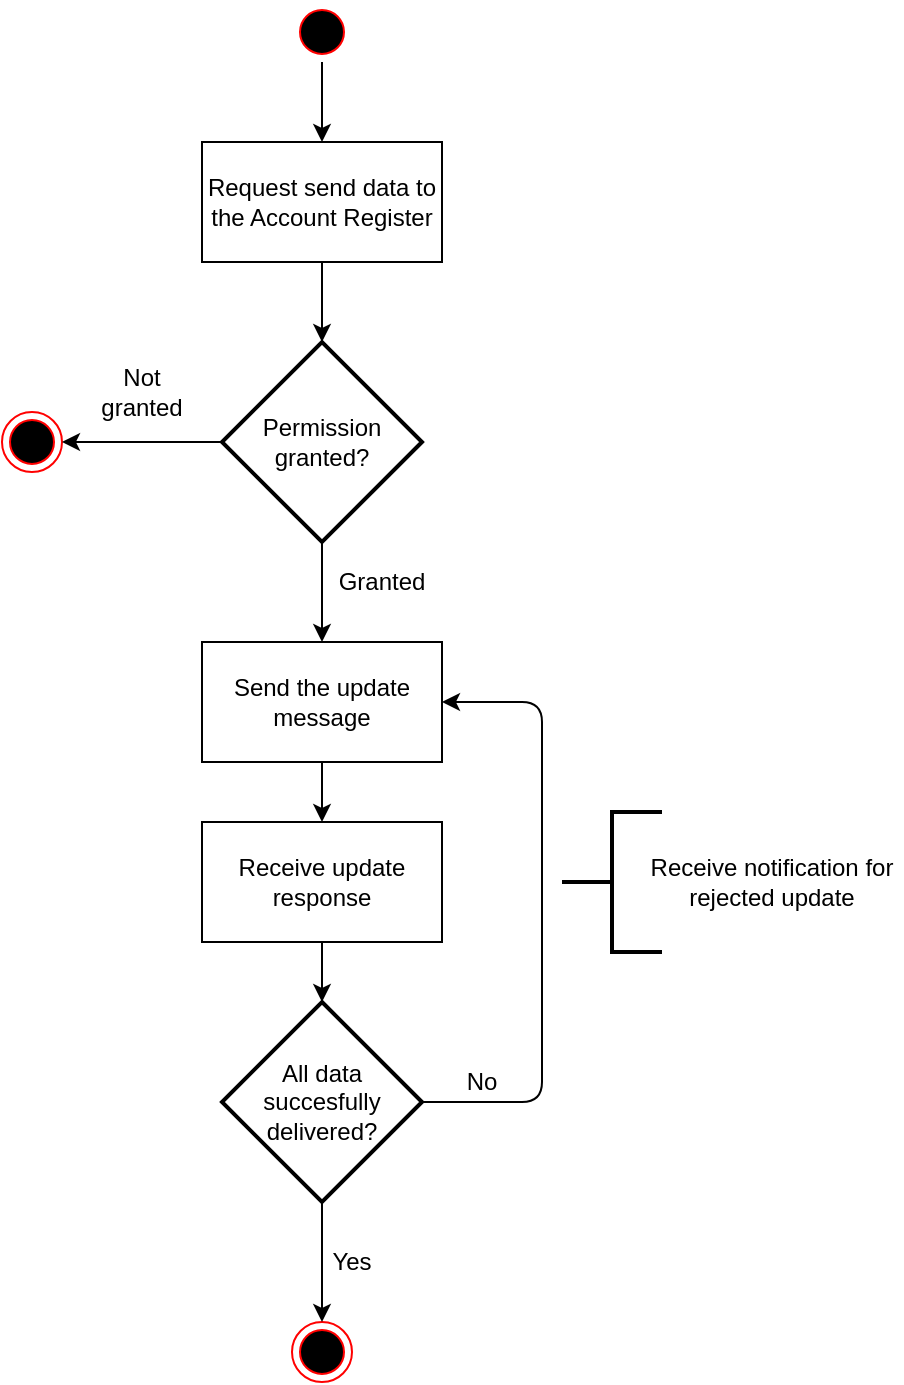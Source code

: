 <mxfile version="12.1.2" type="device" pages="1"><diagram id="t_KkMEHlUit8m2WitBh-" name="Page-1"><mxGraphModel dx="1035" dy="1664" grid="1" gridSize="10" guides="1" tooltips="1" connect="1" arrows="1" fold="1" page="1" pageScale="1" pageWidth="850" pageHeight="1100" math="0" shadow="0"><root><mxCell id="0"/><mxCell id="1" parent="0"/><mxCell id="nPkPI_F-I4e4PBR3PP3D-71" value="" style="edgeStyle=orthogonalEdgeStyle;rounded=0;orthogonalLoop=1;jettySize=auto;html=1;exitX=0.5;exitY=1;exitDx=0;exitDy=0;" edge="1" parent="1" source="oqFYIKZlfhrUgPtLVIde-1" target="nPkPI_F-I4e4PBR3PP3D-24"><mxGeometry relative="1" as="geometry"><mxPoint x="470" y="-990" as="sourcePoint"/></mxGeometry></mxCell><mxCell id="oqFYIKZlfhrUgPtLVIde-1" value="" style="ellipse;html=1;shape=startState;fillColor=#000000;strokeColor=#ff0000;" parent="1" vertex="1"><mxGeometry x="245" y="-1020" width="30" height="30" as="geometry"/></mxCell><mxCell id="oqFYIKZlfhrUgPtLVIde-6" value="" style="ellipse;html=1;shape=endState;fillColor=#000000;strokeColor=#ff0000;" parent="1" vertex="1"><mxGeometry x="100" y="-815" width="30" height="30" as="geometry"/></mxCell><mxCell id="oqFYIKZlfhrUgPtLVIde-36" style="edgeStyle=orthogonalEdgeStyle;rounded=0;orthogonalLoop=1;jettySize=auto;html=1;exitX=0.5;exitY=0;exitDx=0;exitDy=0;entryX=0.5;entryY=0;entryDx=0;entryDy=0;" parent="1" source="oqFYIKZlfhrUgPtLVIde-35" target="oqFYIKZlfhrUgPtLVIde-35" edge="1"><mxGeometry relative="1" as="geometry"><mxPoint x="240" y="-400" as="targetPoint"/></mxGeometry></mxCell><mxCell id="oqFYIKZlfhrUgPtLVIde-35" value="" style="ellipse;html=1;shape=endState;fillColor=#000000;strokeColor=#ff0000;" parent="1" vertex="1"><mxGeometry x="245" y="-360" width="30" height="30" as="geometry"/></mxCell><mxCell id="nPkPI_F-I4e4PBR3PP3D-24" value="Request send data to the Account Register" style="rounded=0;whiteSpace=wrap;html=1;" vertex="1" parent="1"><mxGeometry x="200" y="-950" width="120" height="60" as="geometry"/></mxCell><mxCell id="nPkPI_F-I4e4PBR3PP3D-25" value="Permission granted?" style="strokeWidth=2;html=1;shape=mxgraph.flowchart.decision;whiteSpace=wrap;direction=south;" vertex="1" parent="1"><mxGeometry x="210" y="-850" width="100" height="100" as="geometry"/></mxCell><mxCell id="nPkPI_F-I4e4PBR3PP3D-28" value="Send the update message" style="rounded=0;whiteSpace=wrap;html=1;" vertex="1" parent="1"><mxGeometry x="200" y="-700" width="120" height="60" as="geometry"/></mxCell><mxCell id="nPkPI_F-I4e4PBR3PP3D-29" value="All data succesfully delivered?" style="strokeWidth=2;html=1;shape=mxgraph.flowchart.decision;whiteSpace=wrap;verticalAlign=middle;" vertex="1" parent="1"><mxGeometry x="210" y="-520" width="100" height="100" as="geometry"/></mxCell><mxCell id="nPkPI_F-I4e4PBR3PP3D-30" value="" style="endArrow=classic;html=1;exitX=0.5;exitY=1;exitDx=0;exitDy=0;exitPerimeter=0;entryX=0.5;entryY=0;entryDx=0;entryDy=0;" edge="1" parent="1" source="nPkPI_F-I4e4PBR3PP3D-29" target="oqFYIKZlfhrUgPtLVIde-35"><mxGeometry width="50" height="50" relative="1" as="geometry"><mxPoint x="55" y="-280" as="sourcePoint"/><mxPoint x="225" y="-490" as="targetPoint"/></mxGeometry></mxCell><mxCell id="nPkPI_F-I4e4PBR3PP3D-37" value="" style="endArrow=classic;html=1;exitX=0.5;exitY=1;exitDx=0;exitDy=0;entryX=0.5;entryY=0;entryDx=0;entryDy=0;" edge="1" parent="1" source="nPkPI_F-I4e4PBR3PP3D-28" target="nPkPI_F-I4e4PBR3PP3D-53"><mxGeometry width="50" height="50" relative="1" as="geometry"><mxPoint x="350" y="-620" as="sourcePoint"/><mxPoint x="259" y="-610" as="targetPoint"/></mxGeometry></mxCell><mxCell id="nPkPI_F-I4e4PBR3PP3D-38" value="" style="endArrow=classic;html=1;exitX=1;exitY=0.5;exitDx=0;exitDy=0;exitPerimeter=0;" edge="1" parent="1" source="nPkPI_F-I4e4PBR3PP3D-25" target="nPkPI_F-I4e4PBR3PP3D-28"><mxGeometry width="50" height="50" relative="1" as="geometry"><mxPoint x="259" y="-750" as="sourcePoint"/><mxPoint x="150" y="-730" as="targetPoint"/></mxGeometry></mxCell><mxCell id="nPkPI_F-I4e4PBR3PP3D-40" value="" style="endArrow=classic;html=1;exitX=0.5;exitY=1;exitDx=0;exitDy=0;entryX=0;entryY=0.5;entryDx=0;entryDy=0;entryPerimeter=0;" edge="1" parent="1" source="nPkPI_F-I4e4PBR3PP3D-24" target="nPkPI_F-I4e4PBR3PP3D-25"><mxGeometry width="50" height="50" relative="1" as="geometry"><mxPoint x="259" y="-880" as="sourcePoint"/><mxPoint x="470" y="-840" as="targetPoint"/></mxGeometry></mxCell><mxCell id="nPkPI_F-I4e4PBR3PP3D-45" value="" style="endArrow=classic;html=1;entryX=1;entryY=0.5;entryDx=0;entryDy=0;exitX=0.5;exitY=1;exitDx=0;exitDy=0;exitPerimeter=0;" edge="1" parent="1" source="nPkPI_F-I4e4PBR3PP3D-25" target="oqFYIKZlfhrUgPtLVIde-6"><mxGeometry width="50" height="50" relative="1" as="geometry"><mxPoint x="210" y="-790" as="sourcePoint"/><mxPoint x="150" y="-800" as="targetPoint"/></mxGeometry></mxCell><mxCell id="nPkPI_F-I4e4PBR3PP3D-47" value="Not granted" style="text;html=1;strokeColor=none;fillColor=none;align=center;verticalAlign=middle;whiteSpace=wrap;rounded=0;" vertex="1" parent="1"><mxGeometry x="150" y="-835" width="40" height="20" as="geometry"/></mxCell><mxCell id="nPkPI_F-I4e4PBR3PP3D-52" value="Granted" style="text;html=1;strokeColor=none;fillColor=none;align=center;verticalAlign=middle;whiteSpace=wrap;rounded=0;" vertex="1" parent="1"><mxGeometry x="270" y="-740" width="40" height="20" as="geometry"/></mxCell><mxCell id="nPkPI_F-I4e4PBR3PP3D-53" value="Receive update response" style="rounded=0;whiteSpace=wrap;html=1;" vertex="1" parent="1"><mxGeometry x="200" y="-610" width="120" height="60" as="geometry"/></mxCell><mxCell id="nPkPI_F-I4e4PBR3PP3D-55" value="" style="endArrow=classic;html=1;exitX=0.5;exitY=1;exitDx=0;exitDy=0;entryX=0.5;entryY=0;entryDx=0;entryDy=0;entryPerimeter=0;" edge="1" parent="1" source="nPkPI_F-I4e4PBR3PP3D-53" target="nPkPI_F-I4e4PBR3PP3D-29"><mxGeometry width="50" height="50" relative="1" as="geometry"><mxPoint x="259" y="-550" as="sourcePoint"/><mxPoint x="259" y="-520" as="targetPoint"/></mxGeometry></mxCell><mxCell id="nPkPI_F-I4e4PBR3PP3D-58" value="" style="endArrow=classic;html=1;exitX=1;exitY=0.5;exitDx=0;exitDy=0;exitPerimeter=0;entryX=1;entryY=0.5;entryDx=0;entryDy=0;" edge="1" parent="1" source="nPkPI_F-I4e4PBR3PP3D-29" target="nPkPI_F-I4e4PBR3PP3D-28"><mxGeometry width="50" height="50" relative="1" as="geometry"><mxPoint x="100" y="-240" as="sourcePoint"/><mxPoint x="360" y="-670" as="targetPoint"/><Array as="points"><mxPoint x="370" y="-470"/><mxPoint x="370" y="-570"/><mxPoint x="370" y="-670"/></Array></mxGeometry></mxCell><mxCell id="nPkPI_F-I4e4PBR3PP3D-60" value="No" style="text;html=1;strokeColor=none;fillColor=none;align=center;verticalAlign=middle;whiteSpace=wrap;rounded=0;" vertex="1" parent="1"><mxGeometry x="320" y="-490" width="40" height="20" as="geometry"/></mxCell><mxCell id="nPkPI_F-I4e4PBR3PP3D-80" value="Yes" style="text;html=1;strokeColor=none;fillColor=none;align=center;verticalAlign=middle;whiteSpace=wrap;rounded=0;" vertex="1" parent="1"><mxGeometry x="255" y="-400" width="40" height="20" as="geometry"/></mxCell><mxCell id="nPkPI_F-I4e4PBR3PP3D-88" value="" style="group" vertex="1" connectable="0" parent="1"><mxGeometry x="380" y="-615" width="170" height="70" as="geometry"/></mxCell><mxCell id="nPkPI_F-I4e4PBR3PP3D-84" value="" style="strokeWidth=2;html=1;shape=mxgraph.flowchart.annotation_2;align=left;labelPosition=right;pointerEvents=1;" vertex="1" parent="nPkPI_F-I4e4PBR3PP3D-88"><mxGeometry width="50" height="70" as="geometry"/></mxCell><mxCell id="nPkPI_F-I4e4PBR3PP3D-86" value="Receive notification for rejected update" style="text;html=1;strokeColor=none;fillColor=none;align=center;verticalAlign=middle;whiteSpace=wrap;rounded=0;" vertex="1" parent="nPkPI_F-I4e4PBR3PP3D-88"><mxGeometry x="40" y="25" width="130" height="20" as="geometry"/></mxCell></root></mxGraphModel></diagram></mxfile>